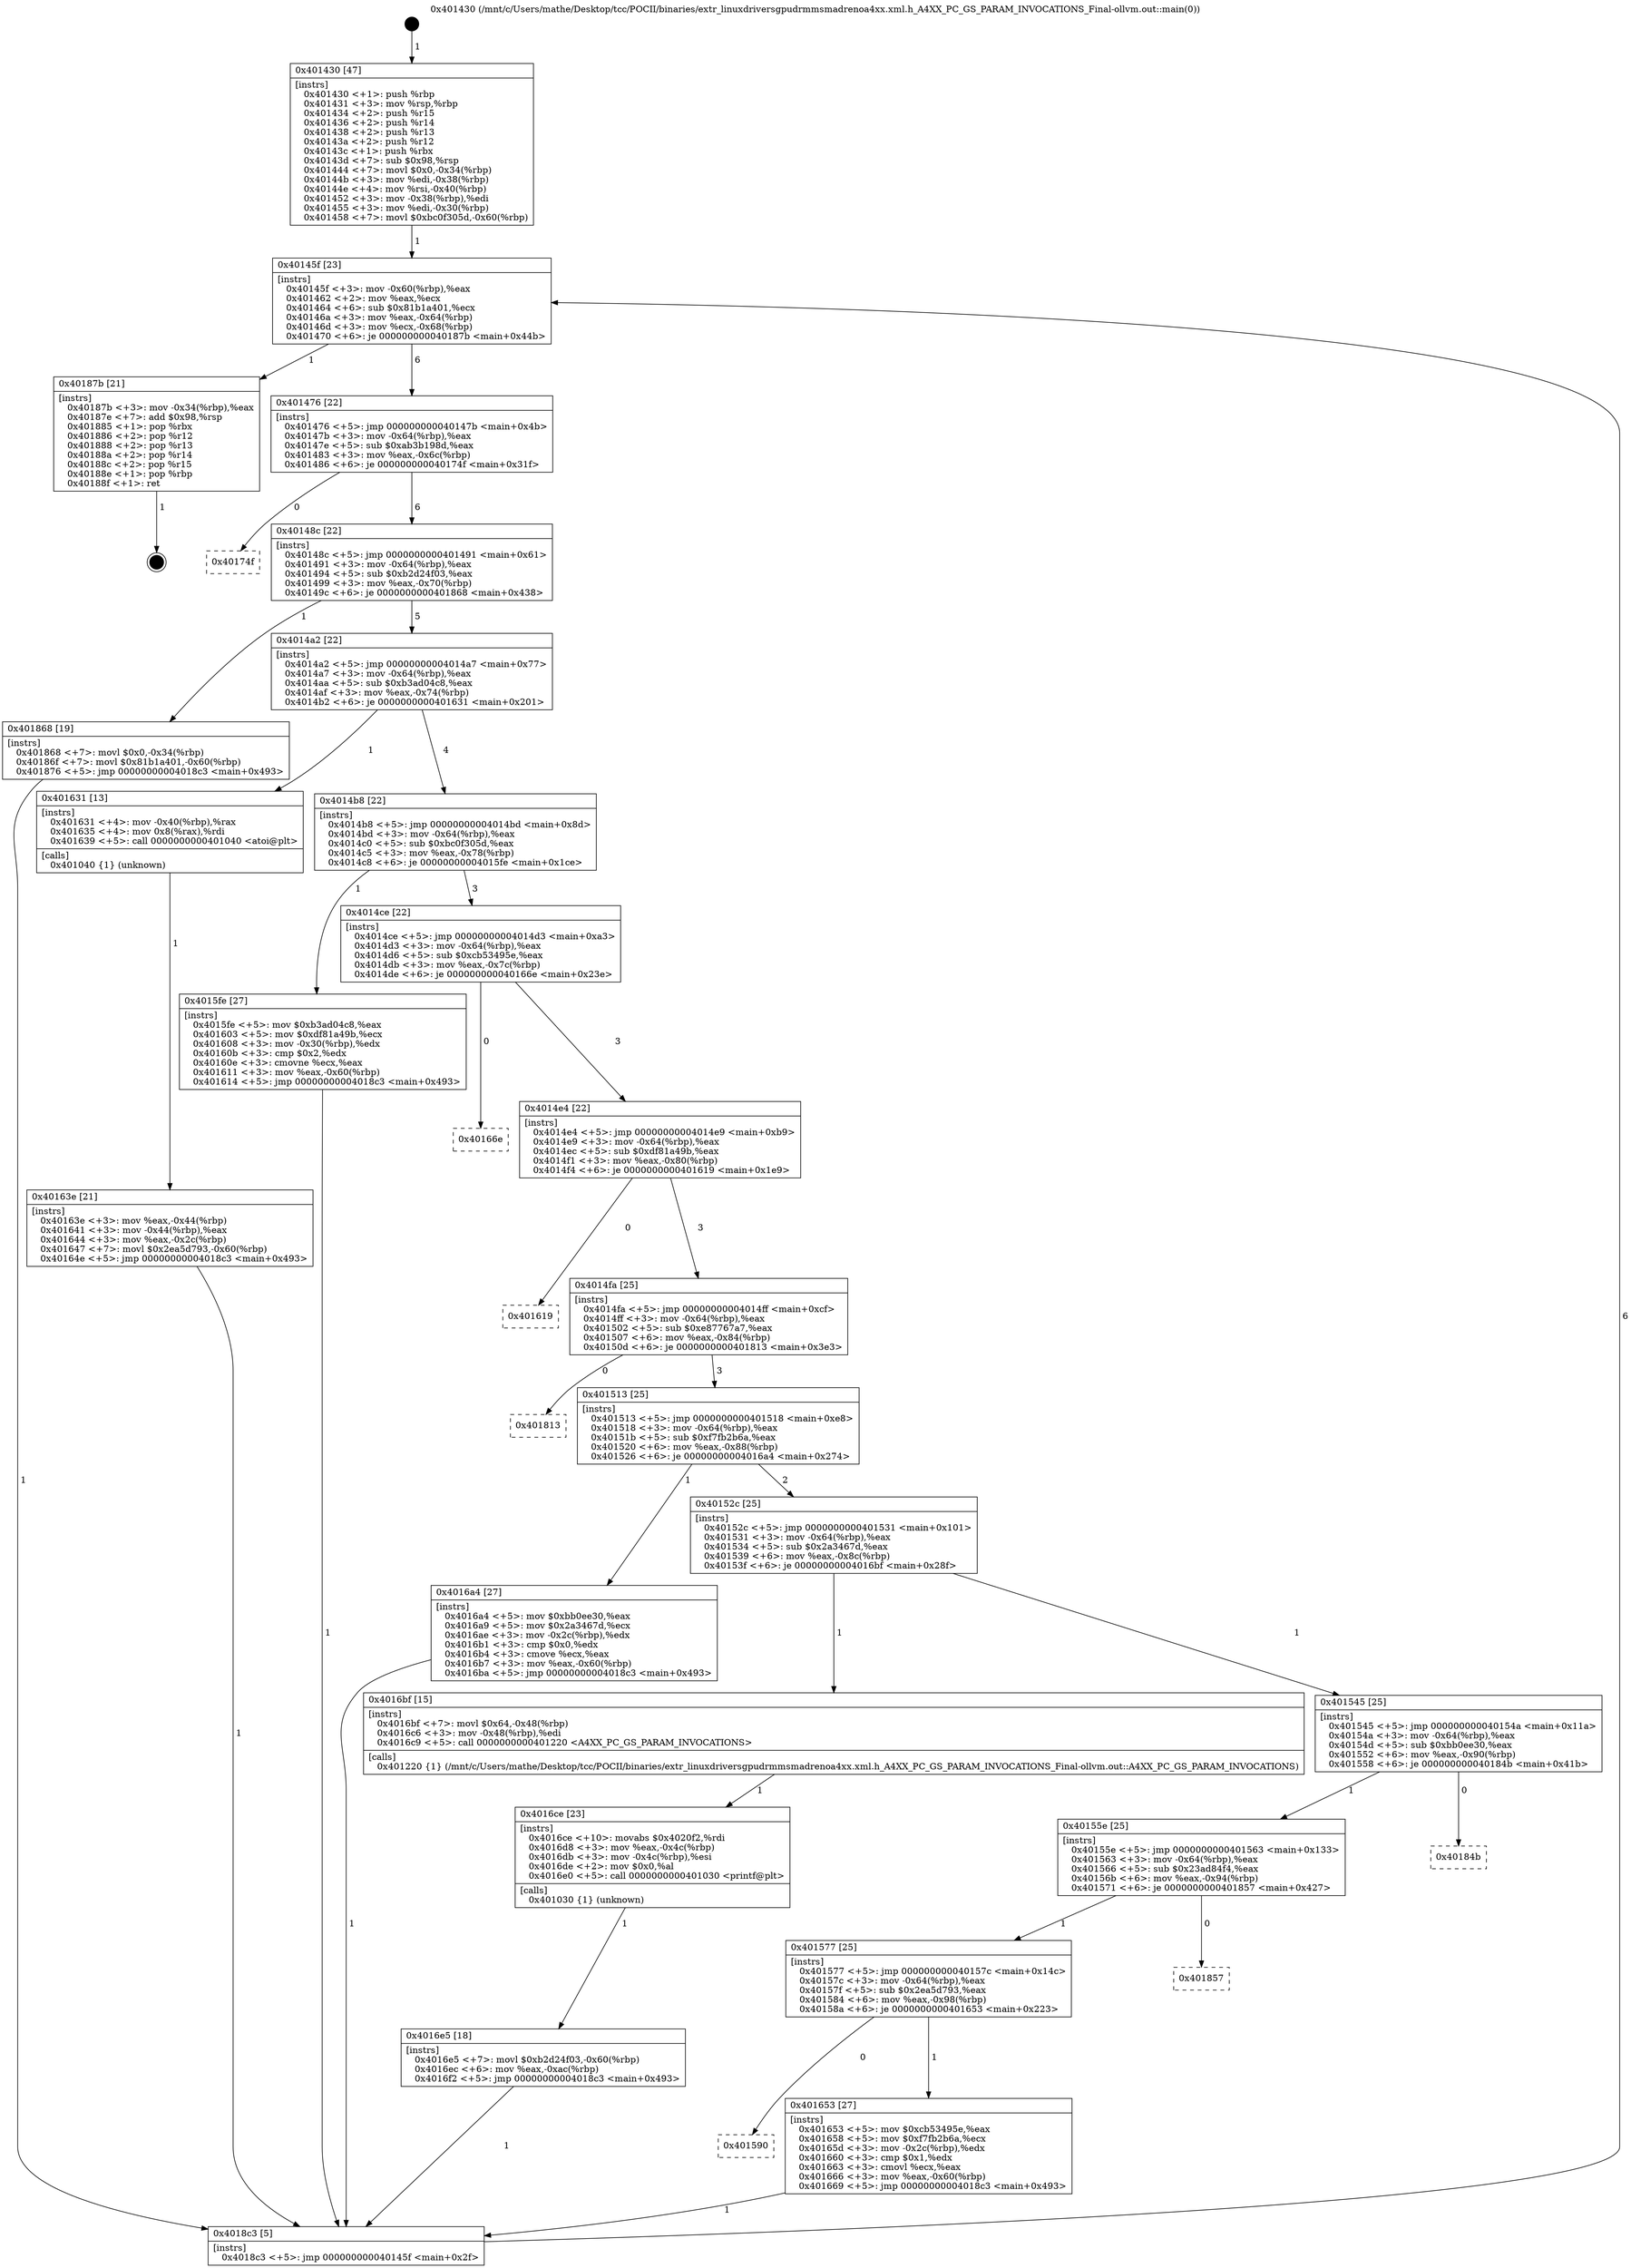 digraph "0x401430" {
  label = "0x401430 (/mnt/c/Users/mathe/Desktop/tcc/POCII/binaries/extr_linuxdriversgpudrmmsmadrenoa4xx.xml.h_A4XX_PC_GS_PARAM_INVOCATIONS_Final-ollvm.out::main(0))"
  labelloc = "t"
  node[shape=record]

  Entry [label="",width=0.3,height=0.3,shape=circle,fillcolor=black,style=filled]
  "0x40145f" [label="{
     0x40145f [23]\l
     | [instrs]\l
     &nbsp;&nbsp;0x40145f \<+3\>: mov -0x60(%rbp),%eax\l
     &nbsp;&nbsp;0x401462 \<+2\>: mov %eax,%ecx\l
     &nbsp;&nbsp;0x401464 \<+6\>: sub $0x81b1a401,%ecx\l
     &nbsp;&nbsp;0x40146a \<+3\>: mov %eax,-0x64(%rbp)\l
     &nbsp;&nbsp;0x40146d \<+3\>: mov %ecx,-0x68(%rbp)\l
     &nbsp;&nbsp;0x401470 \<+6\>: je 000000000040187b \<main+0x44b\>\l
  }"]
  "0x40187b" [label="{
     0x40187b [21]\l
     | [instrs]\l
     &nbsp;&nbsp;0x40187b \<+3\>: mov -0x34(%rbp),%eax\l
     &nbsp;&nbsp;0x40187e \<+7\>: add $0x98,%rsp\l
     &nbsp;&nbsp;0x401885 \<+1\>: pop %rbx\l
     &nbsp;&nbsp;0x401886 \<+2\>: pop %r12\l
     &nbsp;&nbsp;0x401888 \<+2\>: pop %r13\l
     &nbsp;&nbsp;0x40188a \<+2\>: pop %r14\l
     &nbsp;&nbsp;0x40188c \<+2\>: pop %r15\l
     &nbsp;&nbsp;0x40188e \<+1\>: pop %rbp\l
     &nbsp;&nbsp;0x40188f \<+1\>: ret\l
  }"]
  "0x401476" [label="{
     0x401476 [22]\l
     | [instrs]\l
     &nbsp;&nbsp;0x401476 \<+5\>: jmp 000000000040147b \<main+0x4b\>\l
     &nbsp;&nbsp;0x40147b \<+3\>: mov -0x64(%rbp),%eax\l
     &nbsp;&nbsp;0x40147e \<+5\>: sub $0xab3b198d,%eax\l
     &nbsp;&nbsp;0x401483 \<+3\>: mov %eax,-0x6c(%rbp)\l
     &nbsp;&nbsp;0x401486 \<+6\>: je 000000000040174f \<main+0x31f\>\l
  }"]
  Exit [label="",width=0.3,height=0.3,shape=circle,fillcolor=black,style=filled,peripheries=2]
  "0x40174f" [label="{
     0x40174f\l
  }", style=dashed]
  "0x40148c" [label="{
     0x40148c [22]\l
     | [instrs]\l
     &nbsp;&nbsp;0x40148c \<+5\>: jmp 0000000000401491 \<main+0x61\>\l
     &nbsp;&nbsp;0x401491 \<+3\>: mov -0x64(%rbp),%eax\l
     &nbsp;&nbsp;0x401494 \<+5\>: sub $0xb2d24f03,%eax\l
     &nbsp;&nbsp;0x401499 \<+3\>: mov %eax,-0x70(%rbp)\l
     &nbsp;&nbsp;0x40149c \<+6\>: je 0000000000401868 \<main+0x438\>\l
  }"]
  "0x4016e5" [label="{
     0x4016e5 [18]\l
     | [instrs]\l
     &nbsp;&nbsp;0x4016e5 \<+7\>: movl $0xb2d24f03,-0x60(%rbp)\l
     &nbsp;&nbsp;0x4016ec \<+6\>: mov %eax,-0xac(%rbp)\l
     &nbsp;&nbsp;0x4016f2 \<+5\>: jmp 00000000004018c3 \<main+0x493\>\l
  }"]
  "0x401868" [label="{
     0x401868 [19]\l
     | [instrs]\l
     &nbsp;&nbsp;0x401868 \<+7\>: movl $0x0,-0x34(%rbp)\l
     &nbsp;&nbsp;0x40186f \<+7\>: movl $0x81b1a401,-0x60(%rbp)\l
     &nbsp;&nbsp;0x401876 \<+5\>: jmp 00000000004018c3 \<main+0x493\>\l
  }"]
  "0x4014a2" [label="{
     0x4014a2 [22]\l
     | [instrs]\l
     &nbsp;&nbsp;0x4014a2 \<+5\>: jmp 00000000004014a7 \<main+0x77\>\l
     &nbsp;&nbsp;0x4014a7 \<+3\>: mov -0x64(%rbp),%eax\l
     &nbsp;&nbsp;0x4014aa \<+5\>: sub $0xb3ad04c8,%eax\l
     &nbsp;&nbsp;0x4014af \<+3\>: mov %eax,-0x74(%rbp)\l
     &nbsp;&nbsp;0x4014b2 \<+6\>: je 0000000000401631 \<main+0x201\>\l
  }"]
  "0x4016ce" [label="{
     0x4016ce [23]\l
     | [instrs]\l
     &nbsp;&nbsp;0x4016ce \<+10\>: movabs $0x4020f2,%rdi\l
     &nbsp;&nbsp;0x4016d8 \<+3\>: mov %eax,-0x4c(%rbp)\l
     &nbsp;&nbsp;0x4016db \<+3\>: mov -0x4c(%rbp),%esi\l
     &nbsp;&nbsp;0x4016de \<+2\>: mov $0x0,%al\l
     &nbsp;&nbsp;0x4016e0 \<+5\>: call 0000000000401030 \<printf@plt\>\l
     | [calls]\l
     &nbsp;&nbsp;0x401030 \{1\} (unknown)\l
  }"]
  "0x401631" [label="{
     0x401631 [13]\l
     | [instrs]\l
     &nbsp;&nbsp;0x401631 \<+4\>: mov -0x40(%rbp),%rax\l
     &nbsp;&nbsp;0x401635 \<+4\>: mov 0x8(%rax),%rdi\l
     &nbsp;&nbsp;0x401639 \<+5\>: call 0000000000401040 \<atoi@plt\>\l
     | [calls]\l
     &nbsp;&nbsp;0x401040 \{1\} (unknown)\l
  }"]
  "0x4014b8" [label="{
     0x4014b8 [22]\l
     | [instrs]\l
     &nbsp;&nbsp;0x4014b8 \<+5\>: jmp 00000000004014bd \<main+0x8d\>\l
     &nbsp;&nbsp;0x4014bd \<+3\>: mov -0x64(%rbp),%eax\l
     &nbsp;&nbsp;0x4014c0 \<+5\>: sub $0xbc0f305d,%eax\l
     &nbsp;&nbsp;0x4014c5 \<+3\>: mov %eax,-0x78(%rbp)\l
     &nbsp;&nbsp;0x4014c8 \<+6\>: je 00000000004015fe \<main+0x1ce\>\l
  }"]
  "0x401590" [label="{
     0x401590\l
  }", style=dashed]
  "0x4015fe" [label="{
     0x4015fe [27]\l
     | [instrs]\l
     &nbsp;&nbsp;0x4015fe \<+5\>: mov $0xb3ad04c8,%eax\l
     &nbsp;&nbsp;0x401603 \<+5\>: mov $0xdf81a49b,%ecx\l
     &nbsp;&nbsp;0x401608 \<+3\>: mov -0x30(%rbp),%edx\l
     &nbsp;&nbsp;0x40160b \<+3\>: cmp $0x2,%edx\l
     &nbsp;&nbsp;0x40160e \<+3\>: cmovne %ecx,%eax\l
     &nbsp;&nbsp;0x401611 \<+3\>: mov %eax,-0x60(%rbp)\l
     &nbsp;&nbsp;0x401614 \<+5\>: jmp 00000000004018c3 \<main+0x493\>\l
  }"]
  "0x4014ce" [label="{
     0x4014ce [22]\l
     | [instrs]\l
     &nbsp;&nbsp;0x4014ce \<+5\>: jmp 00000000004014d3 \<main+0xa3\>\l
     &nbsp;&nbsp;0x4014d3 \<+3\>: mov -0x64(%rbp),%eax\l
     &nbsp;&nbsp;0x4014d6 \<+5\>: sub $0xcb53495e,%eax\l
     &nbsp;&nbsp;0x4014db \<+3\>: mov %eax,-0x7c(%rbp)\l
     &nbsp;&nbsp;0x4014de \<+6\>: je 000000000040166e \<main+0x23e\>\l
  }"]
  "0x4018c3" [label="{
     0x4018c3 [5]\l
     | [instrs]\l
     &nbsp;&nbsp;0x4018c3 \<+5\>: jmp 000000000040145f \<main+0x2f\>\l
  }"]
  "0x401430" [label="{
     0x401430 [47]\l
     | [instrs]\l
     &nbsp;&nbsp;0x401430 \<+1\>: push %rbp\l
     &nbsp;&nbsp;0x401431 \<+3\>: mov %rsp,%rbp\l
     &nbsp;&nbsp;0x401434 \<+2\>: push %r15\l
     &nbsp;&nbsp;0x401436 \<+2\>: push %r14\l
     &nbsp;&nbsp;0x401438 \<+2\>: push %r13\l
     &nbsp;&nbsp;0x40143a \<+2\>: push %r12\l
     &nbsp;&nbsp;0x40143c \<+1\>: push %rbx\l
     &nbsp;&nbsp;0x40143d \<+7\>: sub $0x98,%rsp\l
     &nbsp;&nbsp;0x401444 \<+7\>: movl $0x0,-0x34(%rbp)\l
     &nbsp;&nbsp;0x40144b \<+3\>: mov %edi,-0x38(%rbp)\l
     &nbsp;&nbsp;0x40144e \<+4\>: mov %rsi,-0x40(%rbp)\l
     &nbsp;&nbsp;0x401452 \<+3\>: mov -0x38(%rbp),%edi\l
     &nbsp;&nbsp;0x401455 \<+3\>: mov %edi,-0x30(%rbp)\l
     &nbsp;&nbsp;0x401458 \<+7\>: movl $0xbc0f305d,-0x60(%rbp)\l
  }"]
  "0x40163e" [label="{
     0x40163e [21]\l
     | [instrs]\l
     &nbsp;&nbsp;0x40163e \<+3\>: mov %eax,-0x44(%rbp)\l
     &nbsp;&nbsp;0x401641 \<+3\>: mov -0x44(%rbp),%eax\l
     &nbsp;&nbsp;0x401644 \<+3\>: mov %eax,-0x2c(%rbp)\l
     &nbsp;&nbsp;0x401647 \<+7\>: movl $0x2ea5d793,-0x60(%rbp)\l
     &nbsp;&nbsp;0x40164e \<+5\>: jmp 00000000004018c3 \<main+0x493\>\l
  }"]
  "0x401653" [label="{
     0x401653 [27]\l
     | [instrs]\l
     &nbsp;&nbsp;0x401653 \<+5\>: mov $0xcb53495e,%eax\l
     &nbsp;&nbsp;0x401658 \<+5\>: mov $0xf7fb2b6a,%ecx\l
     &nbsp;&nbsp;0x40165d \<+3\>: mov -0x2c(%rbp),%edx\l
     &nbsp;&nbsp;0x401660 \<+3\>: cmp $0x1,%edx\l
     &nbsp;&nbsp;0x401663 \<+3\>: cmovl %ecx,%eax\l
     &nbsp;&nbsp;0x401666 \<+3\>: mov %eax,-0x60(%rbp)\l
     &nbsp;&nbsp;0x401669 \<+5\>: jmp 00000000004018c3 \<main+0x493\>\l
  }"]
  "0x40166e" [label="{
     0x40166e\l
  }", style=dashed]
  "0x4014e4" [label="{
     0x4014e4 [22]\l
     | [instrs]\l
     &nbsp;&nbsp;0x4014e4 \<+5\>: jmp 00000000004014e9 \<main+0xb9\>\l
     &nbsp;&nbsp;0x4014e9 \<+3\>: mov -0x64(%rbp),%eax\l
     &nbsp;&nbsp;0x4014ec \<+5\>: sub $0xdf81a49b,%eax\l
     &nbsp;&nbsp;0x4014f1 \<+3\>: mov %eax,-0x80(%rbp)\l
     &nbsp;&nbsp;0x4014f4 \<+6\>: je 0000000000401619 \<main+0x1e9\>\l
  }"]
  "0x401577" [label="{
     0x401577 [25]\l
     | [instrs]\l
     &nbsp;&nbsp;0x401577 \<+5\>: jmp 000000000040157c \<main+0x14c\>\l
     &nbsp;&nbsp;0x40157c \<+3\>: mov -0x64(%rbp),%eax\l
     &nbsp;&nbsp;0x40157f \<+5\>: sub $0x2ea5d793,%eax\l
     &nbsp;&nbsp;0x401584 \<+6\>: mov %eax,-0x98(%rbp)\l
     &nbsp;&nbsp;0x40158a \<+6\>: je 0000000000401653 \<main+0x223\>\l
  }"]
  "0x401619" [label="{
     0x401619\l
  }", style=dashed]
  "0x4014fa" [label="{
     0x4014fa [25]\l
     | [instrs]\l
     &nbsp;&nbsp;0x4014fa \<+5\>: jmp 00000000004014ff \<main+0xcf\>\l
     &nbsp;&nbsp;0x4014ff \<+3\>: mov -0x64(%rbp),%eax\l
     &nbsp;&nbsp;0x401502 \<+5\>: sub $0xe87767a7,%eax\l
     &nbsp;&nbsp;0x401507 \<+6\>: mov %eax,-0x84(%rbp)\l
     &nbsp;&nbsp;0x40150d \<+6\>: je 0000000000401813 \<main+0x3e3\>\l
  }"]
  "0x401857" [label="{
     0x401857\l
  }", style=dashed]
  "0x401813" [label="{
     0x401813\l
  }", style=dashed]
  "0x401513" [label="{
     0x401513 [25]\l
     | [instrs]\l
     &nbsp;&nbsp;0x401513 \<+5\>: jmp 0000000000401518 \<main+0xe8\>\l
     &nbsp;&nbsp;0x401518 \<+3\>: mov -0x64(%rbp),%eax\l
     &nbsp;&nbsp;0x40151b \<+5\>: sub $0xf7fb2b6a,%eax\l
     &nbsp;&nbsp;0x401520 \<+6\>: mov %eax,-0x88(%rbp)\l
     &nbsp;&nbsp;0x401526 \<+6\>: je 00000000004016a4 \<main+0x274\>\l
  }"]
  "0x40155e" [label="{
     0x40155e [25]\l
     | [instrs]\l
     &nbsp;&nbsp;0x40155e \<+5\>: jmp 0000000000401563 \<main+0x133\>\l
     &nbsp;&nbsp;0x401563 \<+3\>: mov -0x64(%rbp),%eax\l
     &nbsp;&nbsp;0x401566 \<+5\>: sub $0x23ad84f4,%eax\l
     &nbsp;&nbsp;0x40156b \<+6\>: mov %eax,-0x94(%rbp)\l
     &nbsp;&nbsp;0x401571 \<+6\>: je 0000000000401857 \<main+0x427\>\l
  }"]
  "0x4016a4" [label="{
     0x4016a4 [27]\l
     | [instrs]\l
     &nbsp;&nbsp;0x4016a4 \<+5\>: mov $0xbb0ee30,%eax\l
     &nbsp;&nbsp;0x4016a9 \<+5\>: mov $0x2a3467d,%ecx\l
     &nbsp;&nbsp;0x4016ae \<+3\>: mov -0x2c(%rbp),%edx\l
     &nbsp;&nbsp;0x4016b1 \<+3\>: cmp $0x0,%edx\l
     &nbsp;&nbsp;0x4016b4 \<+3\>: cmove %ecx,%eax\l
     &nbsp;&nbsp;0x4016b7 \<+3\>: mov %eax,-0x60(%rbp)\l
     &nbsp;&nbsp;0x4016ba \<+5\>: jmp 00000000004018c3 \<main+0x493\>\l
  }"]
  "0x40152c" [label="{
     0x40152c [25]\l
     | [instrs]\l
     &nbsp;&nbsp;0x40152c \<+5\>: jmp 0000000000401531 \<main+0x101\>\l
     &nbsp;&nbsp;0x401531 \<+3\>: mov -0x64(%rbp),%eax\l
     &nbsp;&nbsp;0x401534 \<+5\>: sub $0x2a3467d,%eax\l
     &nbsp;&nbsp;0x401539 \<+6\>: mov %eax,-0x8c(%rbp)\l
     &nbsp;&nbsp;0x40153f \<+6\>: je 00000000004016bf \<main+0x28f\>\l
  }"]
  "0x40184b" [label="{
     0x40184b\l
  }", style=dashed]
  "0x4016bf" [label="{
     0x4016bf [15]\l
     | [instrs]\l
     &nbsp;&nbsp;0x4016bf \<+7\>: movl $0x64,-0x48(%rbp)\l
     &nbsp;&nbsp;0x4016c6 \<+3\>: mov -0x48(%rbp),%edi\l
     &nbsp;&nbsp;0x4016c9 \<+5\>: call 0000000000401220 \<A4XX_PC_GS_PARAM_INVOCATIONS\>\l
     | [calls]\l
     &nbsp;&nbsp;0x401220 \{1\} (/mnt/c/Users/mathe/Desktop/tcc/POCII/binaries/extr_linuxdriversgpudrmmsmadrenoa4xx.xml.h_A4XX_PC_GS_PARAM_INVOCATIONS_Final-ollvm.out::A4XX_PC_GS_PARAM_INVOCATIONS)\l
  }"]
  "0x401545" [label="{
     0x401545 [25]\l
     | [instrs]\l
     &nbsp;&nbsp;0x401545 \<+5\>: jmp 000000000040154a \<main+0x11a\>\l
     &nbsp;&nbsp;0x40154a \<+3\>: mov -0x64(%rbp),%eax\l
     &nbsp;&nbsp;0x40154d \<+5\>: sub $0xbb0ee30,%eax\l
     &nbsp;&nbsp;0x401552 \<+6\>: mov %eax,-0x90(%rbp)\l
     &nbsp;&nbsp;0x401558 \<+6\>: je 000000000040184b \<main+0x41b\>\l
  }"]
  Entry -> "0x401430" [label=" 1"]
  "0x40145f" -> "0x40187b" [label=" 1"]
  "0x40145f" -> "0x401476" [label=" 6"]
  "0x40187b" -> Exit [label=" 1"]
  "0x401476" -> "0x40174f" [label=" 0"]
  "0x401476" -> "0x40148c" [label=" 6"]
  "0x401868" -> "0x4018c3" [label=" 1"]
  "0x40148c" -> "0x401868" [label=" 1"]
  "0x40148c" -> "0x4014a2" [label=" 5"]
  "0x4016e5" -> "0x4018c3" [label=" 1"]
  "0x4014a2" -> "0x401631" [label=" 1"]
  "0x4014a2" -> "0x4014b8" [label=" 4"]
  "0x4016ce" -> "0x4016e5" [label=" 1"]
  "0x4014b8" -> "0x4015fe" [label=" 1"]
  "0x4014b8" -> "0x4014ce" [label=" 3"]
  "0x4015fe" -> "0x4018c3" [label=" 1"]
  "0x401430" -> "0x40145f" [label=" 1"]
  "0x4018c3" -> "0x40145f" [label=" 6"]
  "0x401631" -> "0x40163e" [label=" 1"]
  "0x40163e" -> "0x4018c3" [label=" 1"]
  "0x4016bf" -> "0x4016ce" [label=" 1"]
  "0x4014ce" -> "0x40166e" [label=" 0"]
  "0x4014ce" -> "0x4014e4" [label=" 3"]
  "0x4016a4" -> "0x4018c3" [label=" 1"]
  "0x4014e4" -> "0x401619" [label=" 0"]
  "0x4014e4" -> "0x4014fa" [label=" 3"]
  "0x401577" -> "0x401590" [label=" 0"]
  "0x4014fa" -> "0x401813" [label=" 0"]
  "0x4014fa" -> "0x401513" [label=" 3"]
  "0x401577" -> "0x401653" [label=" 1"]
  "0x401513" -> "0x4016a4" [label=" 1"]
  "0x401513" -> "0x40152c" [label=" 2"]
  "0x40155e" -> "0x401577" [label=" 1"]
  "0x40152c" -> "0x4016bf" [label=" 1"]
  "0x40152c" -> "0x401545" [label=" 1"]
  "0x40155e" -> "0x401857" [label=" 0"]
  "0x401545" -> "0x40184b" [label=" 0"]
  "0x401545" -> "0x40155e" [label=" 1"]
  "0x401653" -> "0x4018c3" [label=" 1"]
}
